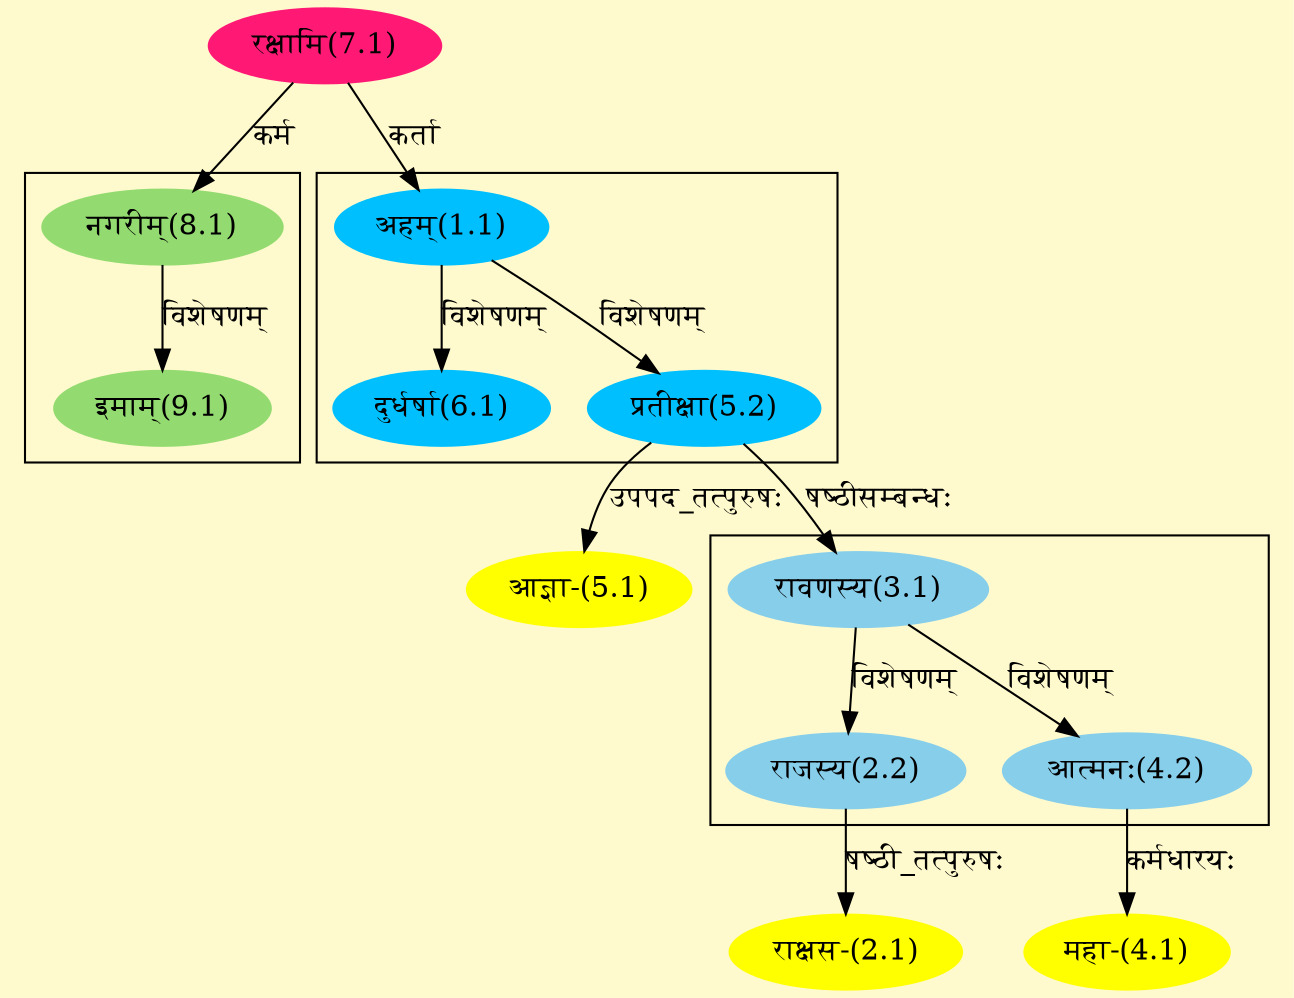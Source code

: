 digraph G{
rankdir=BT;
 compound=true;
 bgcolor="lemonchiffon1";

subgraph cluster_1{
Node2_2 [style=filled, color="#87CEEB" label = "राजस्य(2.2)"]
Node3_1 [style=filled, color="#87CEEB" label = "रावणस्य(3.1)"]
Node4_2 [style=filled, color="#87CEEB" label = "आत्मनः(4.2)"]

}

subgraph cluster_2{
Node5_2 [style=filled, color="#00BFFF" label = "प्रतीक्षा(5.2)"]
Node1_1 [style=filled, color="#00BFFF" label = "अहम्(1.1)"]
Node6_1 [style=filled, color="#00BFFF" label = "दुर्धर्षा(6.1)"]

}

subgraph cluster_3{
Node9_1 [style=filled, color="#93DB70" label = "इमाम्(9.1)"]
Node8_1 [style=filled, color="#93DB70" label = "नगरीम्(8.1)"]

}
Node1_1 [style=filled, color="#00BFFF" label = "अहम्(1.1)"]
Node7_1 [style=filled, color="#FF1975" label = "रक्षामि(7.1)"]
Node2_1 [style=filled, color="#FFFF00" label = "राक्षस-(2.1)"]
Node2_2 [style=filled, color="#87CEEB" label = "राजस्य(2.2)"]
Node3_1 [style=filled, color="#87CEEB" label = "रावणस्य(3.1)"]
Node5_2 [style=filled, color="#00BFFF" label = "प्रतीक्षा(5.2)"]
Node4_1 [style=filled, color="#FFFF00" label = "महा-(4.1)"]
Node4_2 [style=filled, color="#87CEEB" label = "आत्मनः(4.2)"]
Node5_1 [style=filled, color="#FFFF00" label = "आज्ञा-(5.1)"]
Node [style=filled, color="" label = "()"]
Node8_1 [style=filled, color="#93DB70" label = "नगरीम्(8.1)"]
/* Start of Relations section */

Node1_1 -> Node7_1 [  label="कर्ता"  dir="back" ]
Node2_1 -> Node2_2 [  label="षष्ठी_तत्पुरुषः"  dir="back" ]
Node2_2 -> Node3_1 [  label="विशेषणम्"  dir="back" ]
Node3_1 -> Node5_2 [  label="षष्ठीसम्बन्धः"  dir="back" ]
Node4_1 -> Node4_2 [  label="कर्मधारयः"  dir="back" ]
Node4_2 -> Node3_1 [  label="विशेषणम्"  dir="back" ]
Node5_1 -> Node5_2 [  label="उपपद_तत्पुरुषः"  dir="back" ]
Node5_2 -> Node1_1 [  label="विशेषणम्"  dir="back" ]
Node6_1 -> Node1_1 [  label="विशेषणम्"  dir="back" ]
Node8_1 -> Node7_1 [  label="कर्म"  dir="back" ]
Node9_1 -> Node8_1 [  label="विशेषणम्"  dir="back" ]
}
